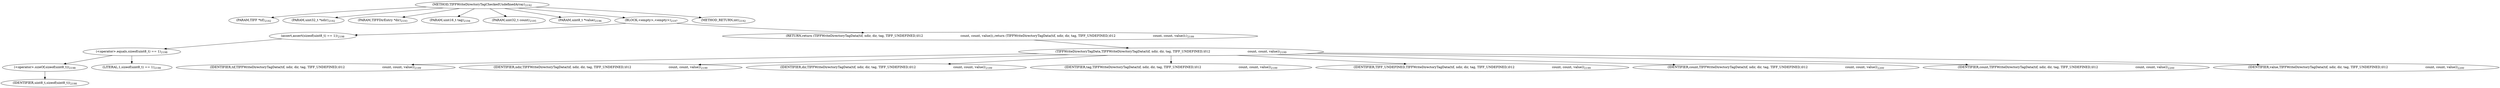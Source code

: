 digraph "TIFFWriteDirectoryTagCheckedUndefinedArray" {  
"69878" [label = <(METHOD,TIFFWriteDirectoryTagCheckedUndefinedArray)<SUB>2192</SUB>> ]
"69879" [label = <(PARAM,TIFF *tif)<SUB>2192</SUB>> ]
"69880" [label = <(PARAM,uint32_t *ndir)<SUB>2192</SUB>> ]
"69881" [label = <(PARAM,TIFFDirEntry *dir)<SUB>2193</SUB>> ]
"69882" [label = <(PARAM,uint16_t tag)<SUB>2194</SUB>> ]
"69883" [label = <(PARAM,uint32_t count)<SUB>2195</SUB>> ]
"69884" [label = <(PARAM,uint8_t *value)<SUB>2196</SUB>> ]
"69885" [label = <(BLOCK,&lt;empty&gt;,&lt;empty&gt;)<SUB>2197</SUB>> ]
"69886" [label = <(assert,assert(sizeof(uint8_t) == 1))<SUB>2198</SUB>> ]
"69887" [label = <(&lt;operator&gt;.equals,sizeof(uint8_t) == 1)<SUB>2198</SUB>> ]
"69888" [label = <(&lt;operator&gt;.sizeOf,sizeof(uint8_t))<SUB>2198</SUB>> ]
"69889" [label = <(IDENTIFIER,uint8_t,sizeof(uint8_t))<SUB>2198</SUB>> ]
"69890" [label = <(LITERAL,1,sizeof(uint8_t) == 1)<SUB>2198</SUB>> ]
"69891" [label = <(RETURN,return (TIFFWriteDirectoryTagData(tif, ndir, dir, tag, TIFF_UNDEFINED,\012                                      count, count, value));,return (TIFFWriteDirectoryTagData(tif, ndir, dir, tag, TIFF_UNDEFINED,\012                                      count, count, value));)<SUB>2199</SUB>> ]
"69892" [label = <(TIFFWriteDirectoryTagData,TIFFWriteDirectoryTagData(tif, ndir, dir, tag, TIFF_UNDEFINED,\012                                      count, count, value))<SUB>2199</SUB>> ]
"69893" [label = <(IDENTIFIER,tif,TIFFWriteDirectoryTagData(tif, ndir, dir, tag, TIFF_UNDEFINED,\012                                      count, count, value))<SUB>2199</SUB>> ]
"69894" [label = <(IDENTIFIER,ndir,TIFFWriteDirectoryTagData(tif, ndir, dir, tag, TIFF_UNDEFINED,\012                                      count, count, value))<SUB>2199</SUB>> ]
"69895" [label = <(IDENTIFIER,dir,TIFFWriteDirectoryTagData(tif, ndir, dir, tag, TIFF_UNDEFINED,\012                                      count, count, value))<SUB>2199</SUB>> ]
"69896" [label = <(IDENTIFIER,tag,TIFFWriteDirectoryTagData(tif, ndir, dir, tag, TIFF_UNDEFINED,\012                                      count, count, value))<SUB>2199</SUB>> ]
"69897" [label = <(IDENTIFIER,TIFF_UNDEFINED,TIFFWriteDirectoryTagData(tif, ndir, dir, tag, TIFF_UNDEFINED,\012                                      count, count, value))<SUB>2199</SUB>> ]
"69898" [label = <(IDENTIFIER,count,TIFFWriteDirectoryTagData(tif, ndir, dir, tag, TIFF_UNDEFINED,\012                                      count, count, value))<SUB>2200</SUB>> ]
"69899" [label = <(IDENTIFIER,count,TIFFWriteDirectoryTagData(tif, ndir, dir, tag, TIFF_UNDEFINED,\012                                      count, count, value))<SUB>2200</SUB>> ]
"69900" [label = <(IDENTIFIER,value,TIFFWriteDirectoryTagData(tif, ndir, dir, tag, TIFF_UNDEFINED,\012                                      count, count, value))<SUB>2200</SUB>> ]
"69901" [label = <(METHOD_RETURN,int)<SUB>2192</SUB>> ]
  "69878" -> "69879" 
  "69878" -> "69880" 
  "69878" -> "69881" 
  "69878" -> "69882" 
  "69878" -> "69883" 
  "69878" -> "69884" 
  "69878" -> "69885" 
  "69878" -> "69901" 
  "69885" -> "69886" 
  "69885" -> "69891" 
  "69886" -> "69887" 
  "69887" -> "69888" 
  "69887" -> "69890" 
  "69888" -> "69889" 
  "69891" -> "69892" 
  "69892" -> "69893" 
  "69892" -> "69894" 
  "69892" -> "69895" 
  "69892" -> "69896" 
  "69892" -> "69897" 
  "69892" -> "69898" 
  "69892" -> "69899" 
  "69892" -> "69900" 
}

